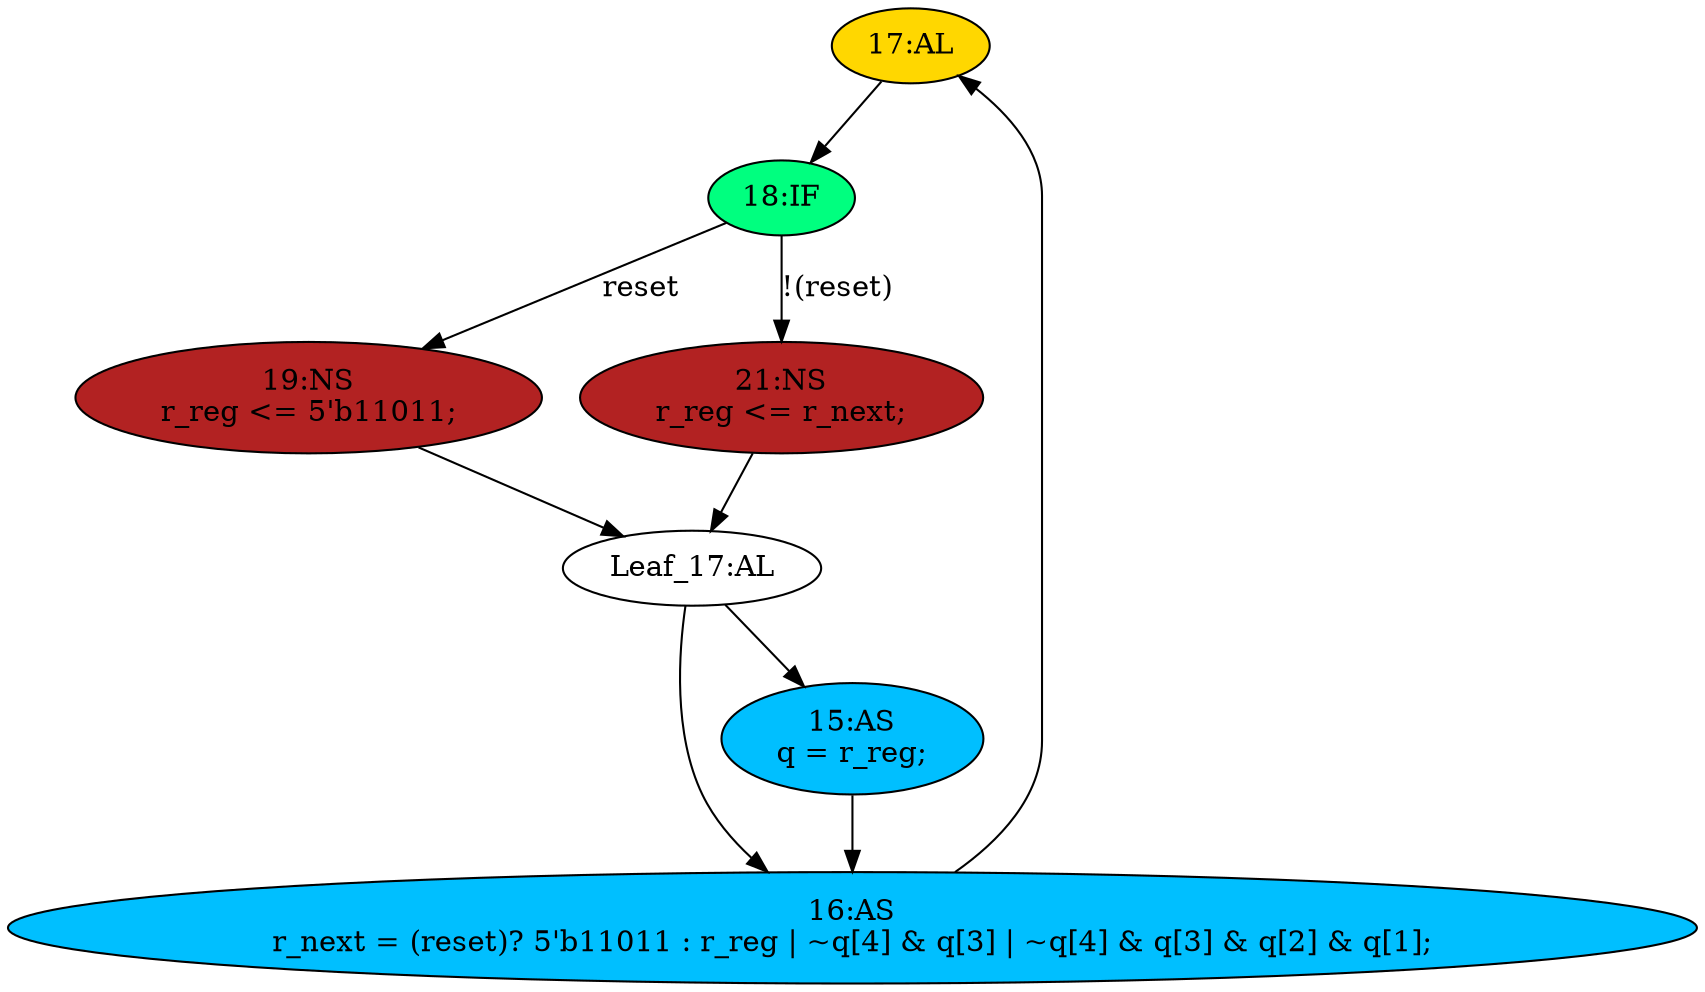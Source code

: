 strict digraph "compose( ,  )" {
	node [label="\N"];
	"17:AL"	[ast="<pyverilog.vparser.ast.Always object at 0x7f0938127090>",
		clk_sens=True,
		fillcolor=gold,
		label="17:AL",
		sens="['clk']",
		statements="[]",
		style=filled,
		typ=Always,
		use_var="['reset', 'r_next']"];
	"18:IF"	[ast="<pyverilog.vparser.ast.IfStatement object at 0x7f093b5a5190>",
		fillcolor=springgreen,
		label="18:IF",
		statements="[]",
		style=filled,
		typ=IfStatement];
	"17:AL" -> "18:IF"	[cond="[]",
		lineno=None];
	"19:NS"	[ast="<pyverilog.vparser.ast.NonblockingSubstitution object at 0x7f093c285d10>",
		fillcolor=firebrick,
		label="19:NS
r_reg <= 5'b11011;",
		statements="[<pyverilog.vparser.ast.NonblockingSubstitution object at 0x7f093c285d10>]",
		style=filled,
		typ=NonblockingSubstitution];
	"18:IF" -> "19:NS"	[cond="['reset']",
		label=reset,
		lineno=18];
	"21:NS"	[ast="<pyverilog.vparser.ast.NonblockingSubstitution object at 0x7f09381aa250>",
		fillcolor=firebrick,
		label="21:NS
r_reg <= r_next;",
		statements="[<pyverilog.vparser.ast.NonblockingSubstitution object at 0x7f09381aa250>]",
		style=filled,
		typ=NonblockingSubstitution];
	"18:IF" -> "21:NS"	[cond="['reset']",
		label="!(reset)",
		lineno=18];
	"16:AS"	[ast="<pyverilog.vparser.ast.Assign object at 0x7f0938124610>",
		def_var="['r_next']",
		fillcolor=deepskyblue,
		label="16:AS
r_next = (reset)? 5'b11011 : r_reg | ~q[4] & q[3] | ~q[4] & q[3] & q[2] & q[1];",
		statements="[]",
		style=filled,
		typ=Assign,
		use_var="['reset', 'r_reg', 'q', 'q', 'q', 'q', 'q', 'q']"];
	"16:AS" -> "17:AL";
	"Leaf_17:AL"	[def_var="['r_reg']",
		label="Leaf_17:AL"];
	"19:NS" -> "Leaf_17:AL"	[cond="[]",
		lineno=None];
	"15:AS"	[ast="<pyverilog.vparser.ast.Assign object at 0x7f09380d6750>",
		def_var="['q']",
		fillcolor=deepskyblue,
		label="15:AS
q = r_reg;",
		statements="[]",
		style=filled,
		typ=Assign,
		use_var="['r_reg']"];
	"15:AS" -> "16:AS";
	"Leaf_17:AL" -> "16:AS";
	"Leaf_17:AL" -> "15:AS";
	"21:NS" -> "Leaf_17:AL"	[cond="[]",
		lineno=None];
}
